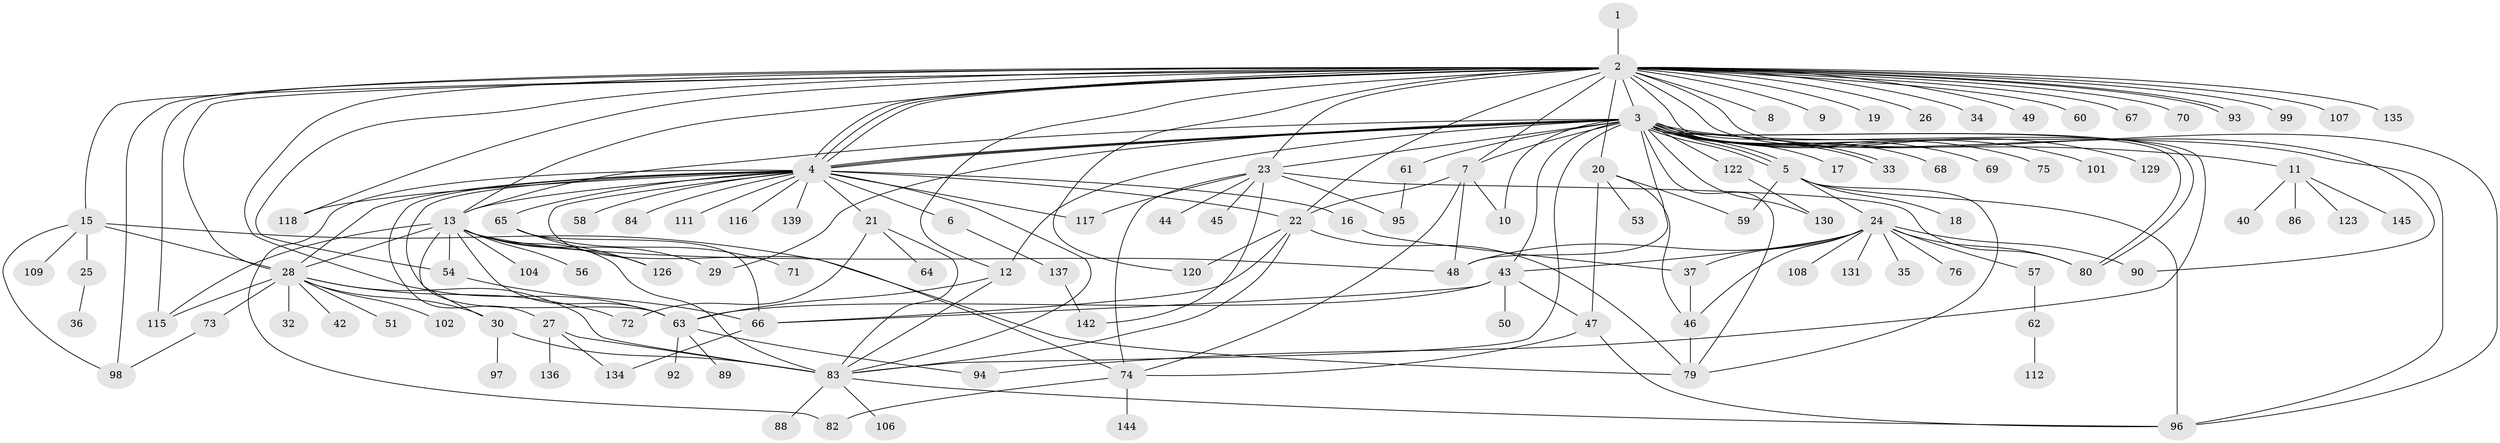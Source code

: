 // Generated by graph-tools (version 1.1) at 2025/23/03/03/25 07:23:51]
// undirected, 114 vertices, 190 edges
graph export_dot {
graph [start="1"]
  node [color=gray90,style=filled];
  1;
  2 [super="+110"];
  3 [super="+41"];
  4 [super="+119"];
  5 [super="+52"];
  6;
  7 [super="+77"];
  8;
  9;
  10 [super="+105"];
  11 [super="+141"];
  12 [super="+14"];
  13 [super="+133"];
  15 [super="+81"];
  16;
  17;
  18;
  19;
  20 [super="+132"];
  21 [super="+39"];
  22 [super="+127"];
  23 [super="+31"];
  24 [super="+100"];
  25;
  26;
  27;
  28 [super="+38"];
  29;
  30 [super="+91"];
  32 [super="+113"];
  33 [super="+124"];
  34;
  35;
  36;
  37;
  40;
  42;
  43 [super="+128"];
  44;
  45 [super="+55"];
  46;
  47;
  48;
  49;
  50;
  51;
  53;
  54 [super="+87"];
  56;
  57;
  58;
  59;
  60;
  61;
  62;
  63 [super="+138"];
  64;
  65;
  66;
  67;
  68;
  69;
  70;
  71;
  72;
  73 [super="+78"];
  74 [super="+143"];
  75;
  76;
  79 [super="+125"];
  80 [super="+114"];
  82 [super="+121"];
  83 [super="+85"];
  84;
  86;
  88;
  89;
  90;
  92;
  93;
  94;
  95;
  96 [super="+103"];
  97;
  98;
  99;
  101;
  102;
  104;
  106;
  107;
  108;
  109;
  111;
  112;
  115;
  116;
  117;
  118;
  120;
  122;
  123;
  126 [super="+140"];
  129;
  130;
  131;
  134;
  135;
  136;
  137;
  139;
  142;
  144;
  145;
  1 -- 2;
  2 -- 3;
  2 -- 4;
  2 -- 4;
  2 -- 4;
  2 -- 7;
  2 -- 8;
  2 -- 9;
  2 -- 12;
  2 -- 13;
  2 -- 15;
  2 -- 19;
  2 -- 20;
  2 -- 26;
  2 -- 28 [weight=2];
  2 -- 34;
  2 -- 49;
  2 -- 54;
  2 -- 60;
  2 -- 63;
  2 -- 67;
  2 -- 70;
  2 -- 90;
  2 -- 93;
  2 -- 93;
  2 -- 94;
  2 -- 98;
  2 -- 99;
  2 -- 107;
  2 -- 115;
  2 -- 118;
  2 -- 120;
  2 -- 135;
  2 -- 96;
  2 -- 22;
  2 -- 23;
  3 -- 4;
  3 -- 4;
  3 -- 4;
  3 -- 5;
  3 -- 5;
  3 -- 5;
  3 -- 7;
  3 -- 10;
  3 -- 11;
  3 -- 13;
  3 -- 17;
  3 -- 23 [weight=2];
  3 -- 29;
  3 -- 33;
  3 -- 33;
  3 -- 43;
  3 -- 48;
  3 -- 61;
  3 -- 68;
  3 -- 69;
  3 -- 75;
  3 -- 80;
  3 -- 80;
  3 -- 101;
  3 -- 122;
  3 -- 129;
  3 -- 130;
  3 -- 83;
  3 -- 96;
  3 -- 12;
  3 -- 79;
  4 -- 6;
  4 -- 13;
  4 -- 16;
  4 -- 21 [weight=2];
  4 -- 22;
  4 -- 27;
  4 -- 28;
  4 -- 58;
  4 -- 63;
  4 -- 65;
  4 -- 83;
  4 -- 84;
  4 -- 111;
  4 -- 116;
  4 -- 117;
  4 -- 118;
  4 -- 139;
  4 -- 74;
  4 -- 82;
  5 -- 18;
  5 -- 24;
  5 -- 59;
  5 -- 96;
  5 -- 79;
  6 -- 137;
  7 -- 10;
  7 -- 48;
  7 -- 74;
  7 -- 22;
  11 -- 40;
  11 -- 86;
  11 -- 123;
  11 -- 145;
  12 -- 63 [weight=2];
  12 -- 83;
  13 -- 28;
  13 -- 29;
  13 -- 30;
  13 -- 48;
  13 -- 56;
  13 -- 63;
  13 -- 104;
  13 -- 115;
  13 -- 83 [weight=2];
  13 -- 54;
  13 -- 126 [weight=2];
  15 -- 25;
  15 -- 28;
  15 -- 98;
  15 -- 109;
  15 -- 79;
  16 -- 37;
  20 -- 46;
  20 -- 53;
  20 -- 59;
  20 -- 47;
  21 -- 72;
  21 -- 64;
  21 -- 83;
  22 -- 66;
  22 -- 83;
  22 -- 120;
  22 -- 79;
  23 -- 74;
  23 -- 44;
  23 -- 45;
  23 -- 142;
  23 -- 80;
  23 -- 117;
  23 -- 95;
  24 -- 35;
  24 -- 37;
  24 -- 43;
  24 -- 57 [weight=2];
  24 -- 76;
  24 -- 90;
  24 -- 108;
  24 -- 48;
  24 -- 80;
  24 -- 131;
  24 -- 46;
  25 -- 36;
  27 -- 83;
  27 -- 134;
  27 -- 136;
  28 -- 30;
  28 -- 32;
  28 -- 51;
  28 -- 72;
  28 -- 102;
  28 -- 115;
  28 -- 83;
  28 -- 73;
  28 -- 42;
  30 -- 83;
  30 -- 97;
  37 -- 46;
  43 -- 47;
  43 -- 50;
  43 -- 66;
  43 -- 63;
  46 -- 79;
  47 -- 74;
  47 -- 96;
  54 -- 66;
  57 -- 62;
  61 -- 95;
  62 -- 112;
  63 -- 89;
  63 -- 92;
  63 -- 94;
  65 -- 66;
  65 -- 71;
  65 -- 126;
  66 -- 134;
  73 -- 98;
  74 -- 82;
  74 -- 144;
  83 -- 106;
  83 -- 88;
  83 -- 96;
  122 -- 130;
  137 -- 142;
}
